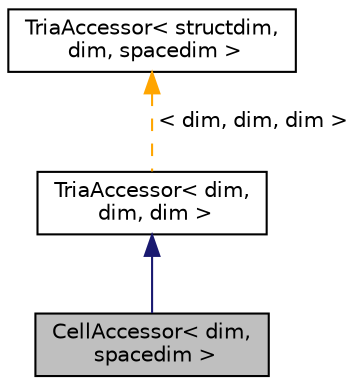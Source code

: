 digraph "CellAccessor&lt; dim, spacedim &gt;"
{
 // LATEX_PDF_SIZE
  edge [fontname="Helvetica",fontsize="10",labelfontname="Helvetica",labelfontsize="10"];
  node [fontname="Helvetica",fontsize="10",shape=record];
  Node1 [label="CellAccessor\< dim,\l spacedim \>",height=0.2,width=0.4,color="black", fillcolor="grey75", style="filled", fontcolor="black",tooltip=" "];
  Node2 -> Node1 [dir="back",color="midnightblue",fontsize="10",style="solid",fontname="Helvetica"];
  Node2 [label="TriaAccessor\< dim,\l dim, dim \>",height=0.2,width=0.4,color="black", fillcolor="white", style="filled",URL="$classTriaAccessor.html",tooltip=" "];
  Node3 -> Node2 [dir="back",color="orange",fontsize="10",style="dashed",label=" \< dim, dim, dim \>" ,fontname="Helvetica"];
  Node3 [label="TriaAccessor\< structdim,\l dim, spacedim \>",height=0.2,width=0.4,color="black", fillcolor="white", style="filled",URL="$classTriaAccessor.html",tooltip=" "];
}
